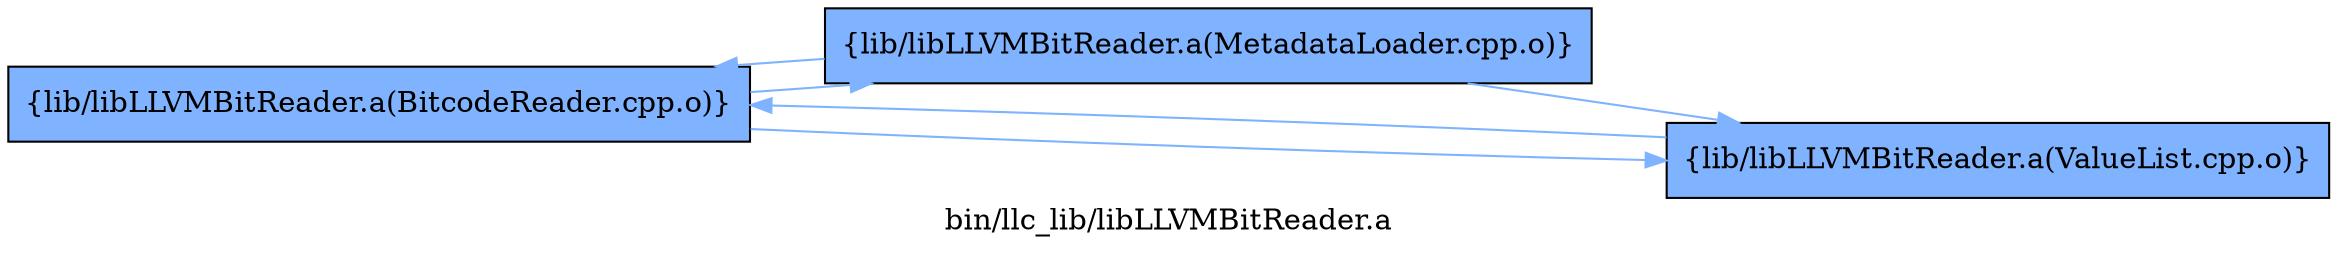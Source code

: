 digraph "bin/llc_lib/libLLVMBitReader.a" {
	label="bin/llc_lib/libLLVMBitReader.a";
	rankdir=LR;
	{ rank=same; Node0x5638703055b8;  }

	Node0x5638703055b8 [shape=record,shape=box,group=1,style=filled,fillcolor="0.600000 0.5 1",label="{lib/libLLVMBitReader.a(BitcodeReader.cpp.o)}"];
	Node0x5638703055b8 -> Node0x563870304028[color="0.600000 0.5 1"];
	Node0x5638703055b8 -> Node0x563870304d48[color="0.600000 0.5 1"];
	Node0x563870304028 [shape=record,shape=box,group=1,style=filled,fillcolor="0.600000 0.5 1",label="{lib/libLLVMBitReader.a(MetadataLoader.cpp.o)}"];
	Node0x563870304028 -> Node0x5638703055b8[color="0.600000 0.5 1"];
	Node0x563870304028 -> Node0x563870304d48[color="0.600000 0.5 1"];
	Node0x563870304d48 [shape=record,shape=box,group=1,style=filled,fillcolor="0.600000 0.5 1",label="{lib/libLLVMBitReader.a(ValueList.cpp.o)}"];
	Node0x563870304d48 -> Node0x5638703055b8[color="0.600000 0.5 1"];
}
